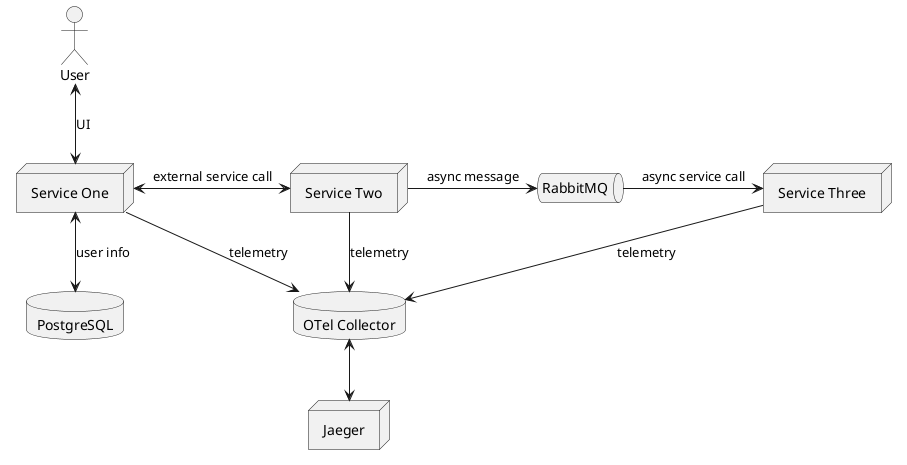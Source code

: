 @startuml

actor user as "User"
node svc1 as "Service One"
node svc2 as "Service Two"
node svc3 as "Service Three"
database pgsql as "PostgreSQL"
queue q as "RabbitMQ"
database otel as "OTel Collector"
node jaeger as "Jaeger"

user <--> svc1 : UI
svc1 <--> pgsql : user info
svc1 <-right-> svc2 : external service call
svc2 -right-> q : async message
q -right-> svc3 : async service call

svc1 --> otel : telemetry
svc2 --> otel : telemetry
svc3 --> otel : telemetry
otel <--> jaeger

@enduml
